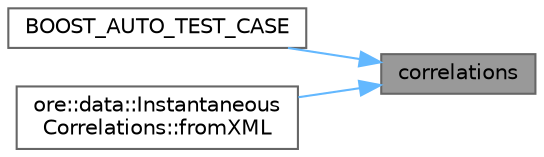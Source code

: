 digraph "correlations"
{
 // INTERACTIVE_SVG=YES
 // LATEX_PDF_SIZE
  bgcolor="transparent";
  edge [fontname=Helvetica,fontsize=10,labelfontname=Helvetica,labelfontsize=10];
  node [fontname=Helvetica,fontsize=10,shape=box,height=0.2,width=0.4];
  rankdir="RL";
  Node1 [label="correlations",height=0.2,width=0.4,color="gray40", fillcolor="grey60", style="filled", fontcolor="black",tooltip="Get the raw correlation data."];
  Node1 -> Node2 [dir="back",color="steelblue1",style="solid"];
  Node2 [label="BOOST_AUTO_TEST_CASE",height=0.2,width=0.4,color="grey40", fillcolor="white", style="filled",URL="$test_2gaussiancam_8cpp.html#a6937c98e7b740f32cfe52b4bcd512744",tooltip=" "];
  Node1 -> Node3 [dir="back",color="steelblue1",style="solid"];
  Node3 [label="ore::data::Instantaneous\lCorrelations::fromXML",height=0.2,width=0.4,color="grey40", fillcolor="white", style="filled",URL="$classore_1_1data_1_1_instantaneous_correlations.html#a7741ae0fc924943de5bfe02928262eb7",tooltip="Populate members from XML."];
}
